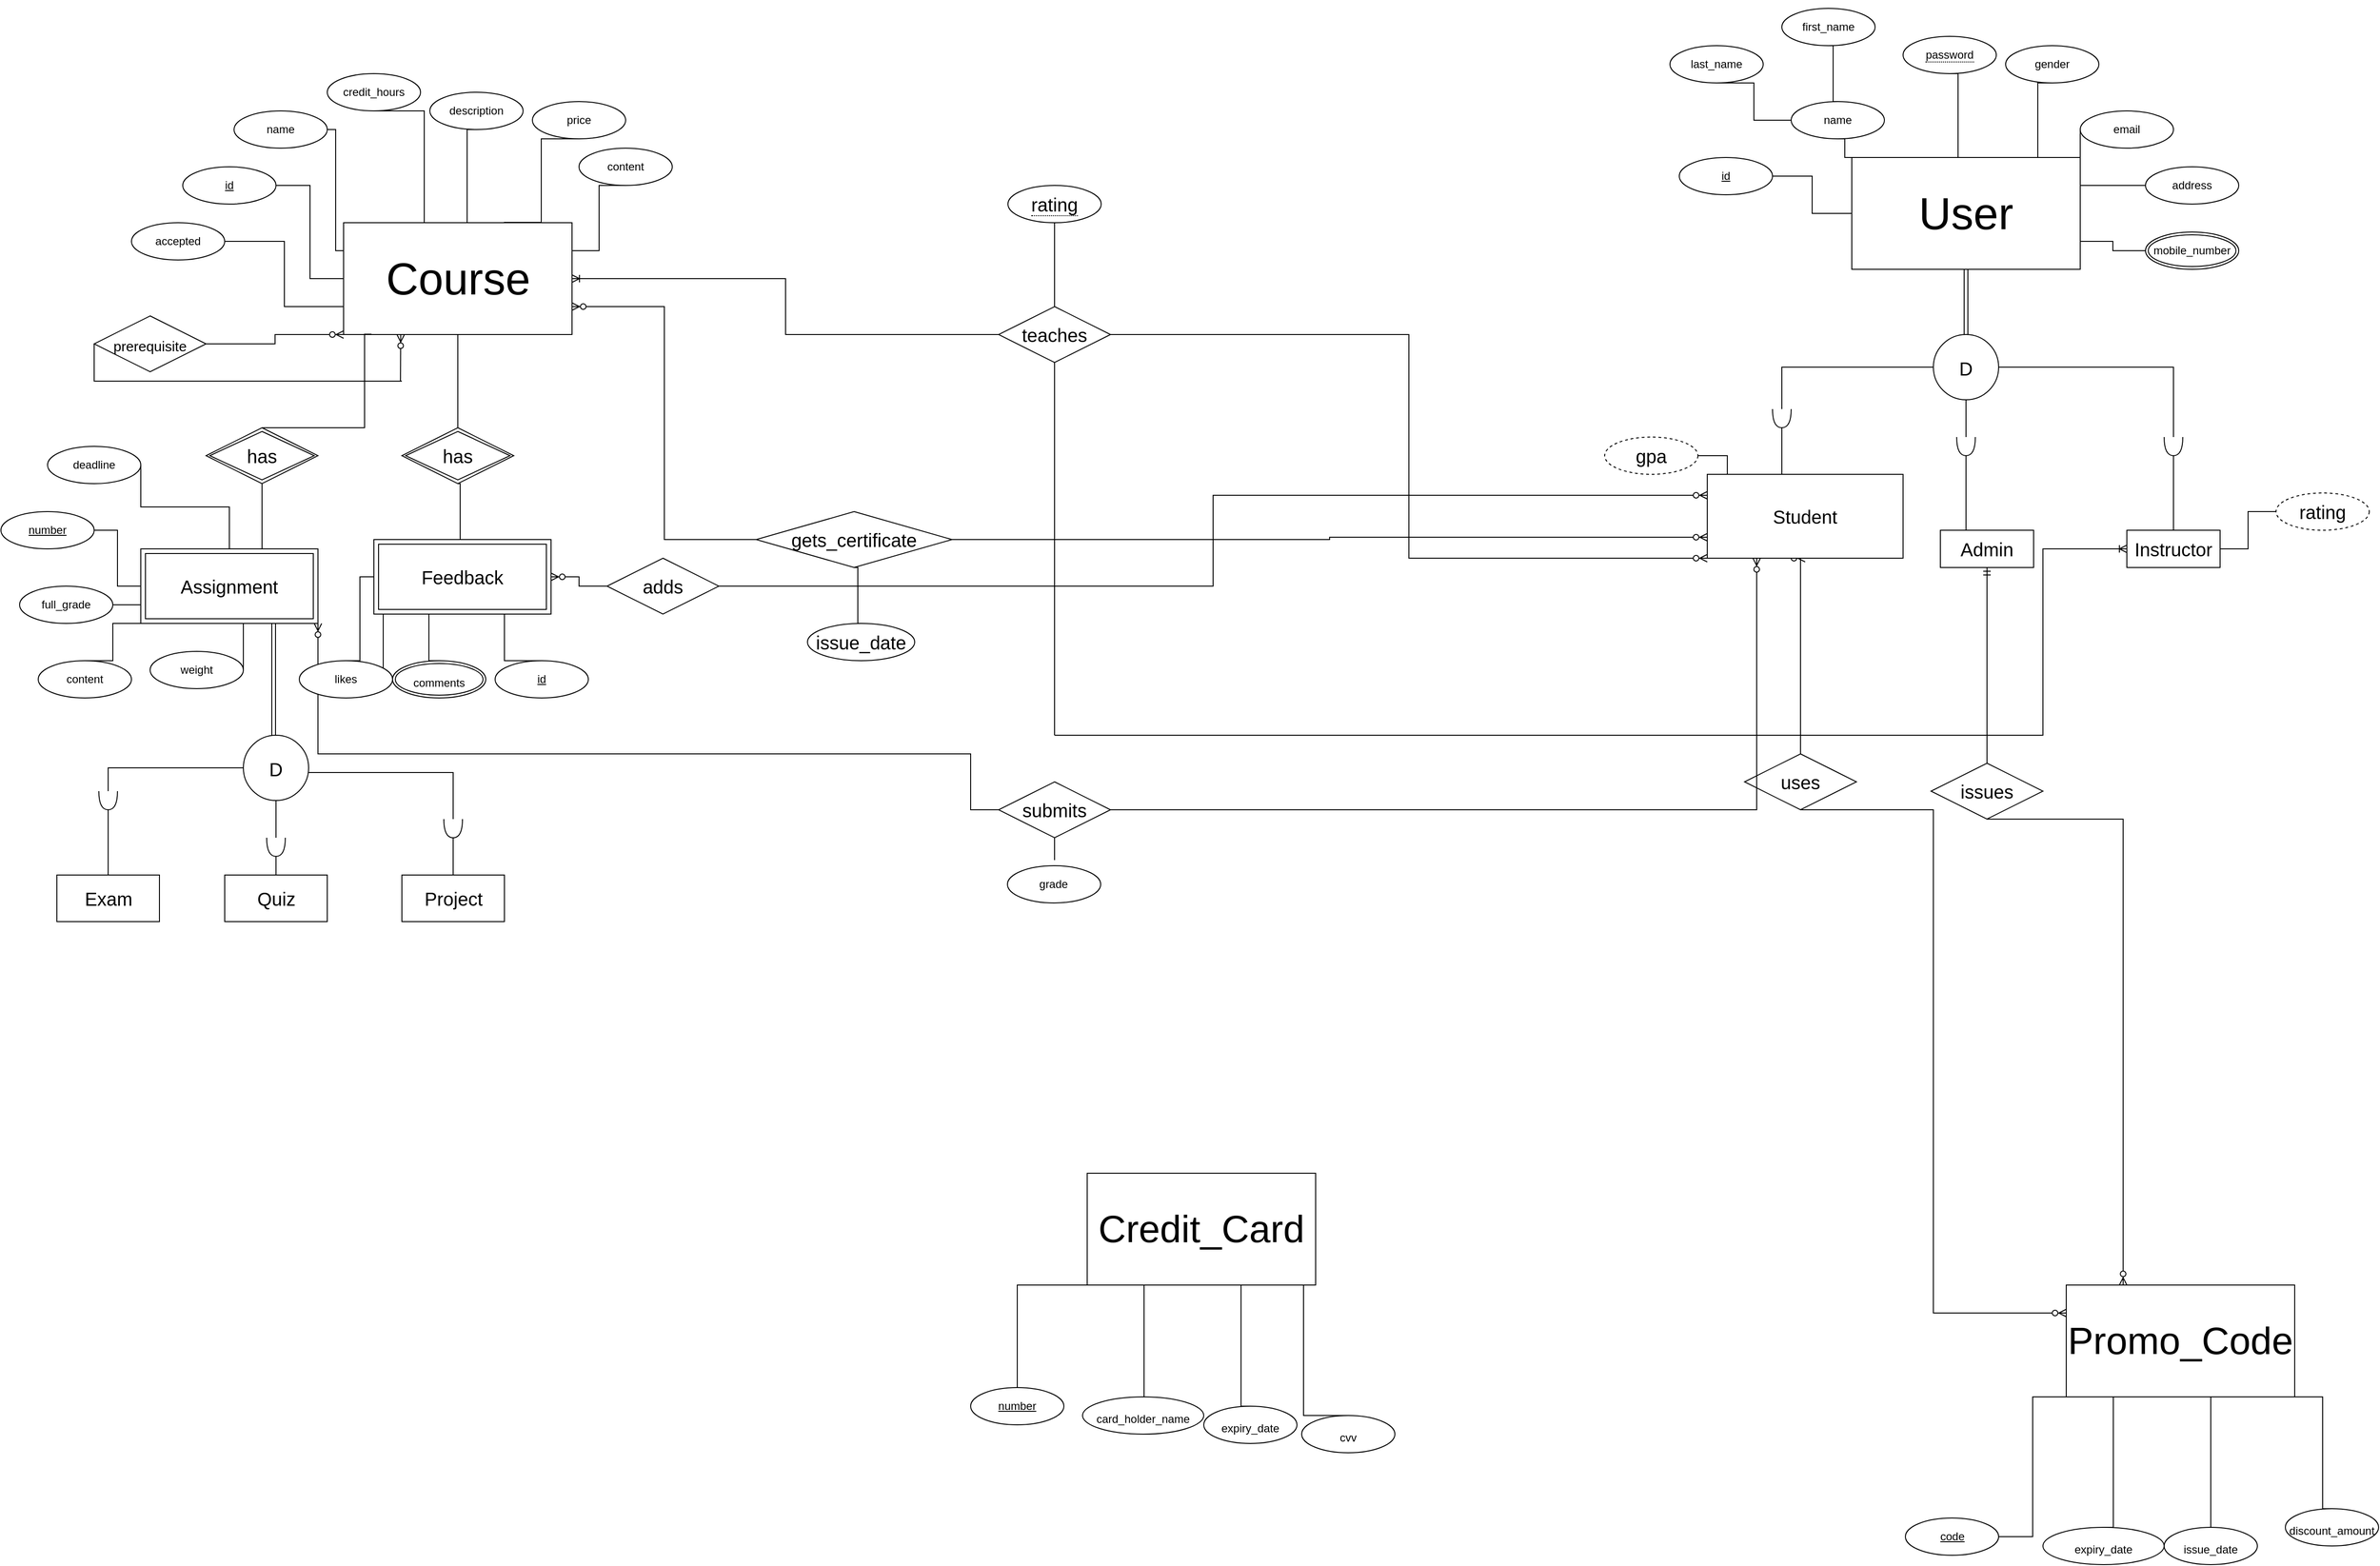 <mxfile version="13.10.0" type="github">
  <diagram id="R2lEEEUBdFMjLlhIrx00" name="Page-1">
    <mxGraphModel dx="4316" dy="2266" grid="1" gridSize="10" guides="1" tooltips="1" connect="1" arrows="1" fold="1" page="1" pageScale="1" pageWidth="850" pageHeight="1100" math="0" shadow="0" extFonts="Permanent Marker^https://fonts.googleapis.com/css?family=Permanent+Marker">
      <root>
        <mxCell id="0" />
        <mxCell id="1" parent="0" />
        <mxCell id="EKLjl7u4k93-TANrDsAA-10" style="edgeStyle=elbowEdgeStyle;rounded=0;orthogonalLoop=1;jettySize=auto;html=1;exitX=0;exitY=0;exitDx=0;exitDy=0;entryX=0.5;entryY=1;entryDx=0;entryDy=0;startArrow=none;startFill=0;endArrow=none;endFill=0;" edge="1" parent="1" source="EKLjl7u4k93-TANrDsAA-1" target="EKLjl7u4k93-TANrDsAA-3">
          <mxGeometry relative="1" as="geometry" />
        </mxCell>
        <mxCell id="EKLjl7u4k93-TANrDsAA-20" style="edgeStyle=elbowEdgeStyle;rounded=0;orthogonalLoop=1;jettySize=auto;html=1;exitX=1;exitY=0.25;exitDx=0;exitDy=0;entryX=0;entryY=0.5;entryDx=0;entryDy=0;startArrow=none;startFill=0;endArrow=none;endFill=0;" edge="1" parent="1" source="EKLjl7u4k93-TANrDsAA-1" target="EKLjl7u4k93-TANrDsAA-19">
          <mxGeometry relative="1" as="geometry" />
        </mxCell>
        <mxCell id="EKLjl7u4k93-TANrDsAA-22" style="edgeStyle=elbowEdgeStyle;rounded=0;orthogonalLoop=1;jettySize=auto;html=1;exitX=1;exitY=0.75;exitDx=0;exitDy=0;entryX=0;entryY=0.5;entryDx=0;entryDy=0;startArrow=none;startFill=0;endArrow=none;endFill=0;" edge="1" parent="1" source="EKLjl7u4k93-TANrDsAA-1" target="EKLjl7u4k93-TANrDsAA-21">
          <mxGeometry relative="1" as="geometry" />
        </mxCell>
        <mxCell id="EKLjl7u4k93-TANrDsAA-1" value="&lt;font style=&quot;font-size: 48px&quot;&gt;User&lt;/font&gt;" style="whiteSpace=wrap;html=1;align=center;" vertex="1" parent="1">
          <mxGeometry x="195" y="200" width="245" height="120" as="geometry" />
        </mxCell>
        <mxCell id="EKLjl7u4k93-TANrDsAA-8" style="edgeStyle=elbowEdgeStyle;rounded=0;orthogonalLoop=1;jettySize=auto;html=1;exitX=0.5;exitY=0;exitDx=0;exitDy=0;entryX=0.5;entryY=1;entryDx=0;entryDy=0;startArrow=none;startFill=0;endArrow=none;endFill=0;" edge="1" parent="1" source="EKLjl7u4k93-TANrDsAA-3" target="EKLjl7u4k93-TANrDsAA-5">
          <mxGeometry relative="1" as="geometry" />
        </mxCell>
        <mxCell id="EKLjl7u4k93-TANrDsAA-9" style="edgeStyle=elbowEdgeStyle;rounded=0;orthogonalLoop=1;jettySize=auto;html=1;exitX=0;exitY=0.5;exitDx=0;exitDy=0;entryX=0.5;entryY=1;entryDx=0;entryDy=0;startArrow=none;startFill=0;endArrow=none;endFill=0;" edge="1" parent="1" source="EKLjl7u4k93-TANrDsAA-3" target="EKLjl7u4k93-TANrDsAA-4">
          <mxGeometry relative="1" as="geometry" />
        </mxCell>
        <mxCell id="EKLjl7u4k93-TANrDsAA-3" value="name" style="ellipse;whiteSpace=wrap;html=1;align=center;" vertex="1" parent="1">
          <mxGeometry x="130" y="140" width="100" height="40" as="geometry" />
        </mxCell>
        <mxCell id="EKLjl7u4k93-TANrDsAA-4" value="last_name" style="ellipse;whiteSpace=wrap;html=1;align=center;" vertex="1" parent="1">
          <mxGeometry y="80" width="100" height="40" as="geometry" />
        </mxCell>
        <mxCell id="EKLjl7u4k93-TANrDsAA-5" value="first_name" style="ellipse;whiteSpace=wrap;html=1;align=center;" vertex="1" parent="1">
          <mxGeometry x="120" y="40" width="100" height="40" as="geometry" />
        </mxCell>
        <mxCell id="EKLjl7u4k93-TANrDsAA-6" style="edgeStyle=elbowEdgeStyle;rounded=0;orthogonalLoop=1;jettySize=auto;html=1;exitX=0.5;exitY=0;exitDx=0;exitDy=0;startArrow=ERoneToMany;startFill=0;" edge="1" parent="1" source="EKLjl7u4k93-TANrDsAA-5" target="EKLjl7u4k93-TANrDsAA-5">
          <mxGeometry relative="1" as="geometry" />
        </mxCell>
        <mxCell id="EKLjl7u4k93-TANrDsAA-7" style="edgeStyle=elbowEdgeStyle;rounded=0;orthogonalLoop=1;jettySize=auto;html=1;exitX=0.5;exitY=1;exitDx=0;exitDy=0;startArrow=ERoneToMany;startFill=0;" edge="1" parent="1" source="EKLjl7u4k93-TANrDsAA-4" target="EKLjl7u4k93-TANrDsAA-4">
          <mxGeometry relative="1" as="geometry" />
        </mxCell>
        <mxCell id="EKLjl7u4k93-TANrDsAA-12" style="edgeStyle=elbowEdgeStyle;rounded=0;orthogonalLoop=1;jettySize=auto;html=1;exitX=0.5;exitY=1;exitDx=0;exitDy=0;entryX=0.5;entryY=0;entryDx=0;entryDy=0;startArrow=none;startFill=0;endArrow=none;endFill=0;" edge="1" parent="1" source="EKLjl7u4k93-TANrDsAA-11" target="EKLjl7u4k93-TANrDsAA-1">
          <mxGeometry relative="1" as="geometry" />
        </mxCell>
        <mxCell id="EKLjl7u4k93-TANrDsAA-11" value="&lt;span style=&quot;border-bottom: 1px dotted&quot;&gt;password&lt;/span&gt;" style="ellipse;whiteSpace=wrap;html=1;align=center;" vertex="1" parent="1">
          <mxGeometry x="250" y="70" width="100" height="40" as="geometry" />
        </mxCell>
        <mxCell id="EKLjl7u4k93-TANrDsAA-17" style="edgeStyle=elbowEdgeStyle;rounded=0;orthogonalLoop=1;jettySize=auto;html=1;exitX=0;exitY=0.5;exitDx=0;exitDy=0;entryX=1;entryY=0;entryDx=0;entryDy=0;startArrow=none;startFill=0;endArrow=none;endFill=0;" edge="1" parent="1" source="EKLjl7u4k93-TANrDsAA-14" target="EKLjl7u4k93-TANrDsAA-1">
          <mxGeometry relative="1" as="geometry" />
        </mxCell>
        <mxCell id="EKLjl7u4k93-TANrDsAA-14" value="email" style="ellipse;whiteSpace=wrap;html=1;align=center;" vertex="1" parent="1">
          <mxGeometry x="440" y="150" width="100" height="40" as="geometry" />
        </mxCell>
        <mxCell id="EKLjl7u4k93-TANrDsAA-18" style="edgeStyle=elbowEdgeStyle;rounded=0;orthogonalLoop=1;jettySize=auto;html=1;exitX=0.5;exitY=1;exitDx=0;exitDy=0;entryX=0.75;entryY=0;entryDx=0;entryDy=0;startArrow=none;startFill=0;endArrow=none;endFill=0;" edge="1" parent="1" source="EKLjl7u4k93-TANrDsAA-15" target="EKLjl7u4k93-TANrDsAA-1">
          <mxGeometry relative="1" as="geometry" />
        </mxCell>
        <mxCell id="EKLjl7u4k93-TANrDsAA-15" value="gender" style="ellipse;whiteSpace=wrap;html=1;align=center;" vertex="1" parent="1">
          <mxGeometry x="360" y="80" width="100" height="40" as="geometry" />
        </mxCell>
        <mxCell id="EKLjl7u4k93-TANrDsAA-19" value="address" style="ellipse;whiteSpace=wrap;html=1;align=center;" vertex="1" parent="1">
          <mxGeometry x="510" y="210" width="100" height="40" as="geometry" />
        </mxCell>
        <mxCell id="EKLjl7u4k93-TANrDsAA-21" value="mobile_number" style="ellipse;shape=doubleEllipse;margin=3;whiteSpace=wrap;html=1;align=center;" vertex="1" parent="1">
          <mxGeometry x="510" y="280" width="100" height="40" as="geometry" />
        </mxCell>
        <mxCell id="EKLjl7u4k93-TANrDsAA-24" style="edgeStyle=elbowEdgeStyle;rounded=0;orthogonalLoop=1;jettySize=auto;html=1;exitX=1;exitY=0.5;exitDx=0;exitDy=0;entryX=0;entryY=0.5;entryDx=0;entryDy=0;startArrow=none;startFill=0;endArrow=none;endFill=0;" edge="1" parent="1" source="EKLjl7u4k93-TANrDsAA-23" target="EKLjl7u4k93-TANrDsAA-1">
          <mxGeometry relative="1" as="geometry" />
        </mxCell>
        <mxCell id="EKLjl7u4k93-TANrDsAA-23" value="id" style="ellipse;whiteSpace=wrap;html=1;align=center;fontStyle=4;" vertex="1" parent="1">
          <mxGeometry x="10" y="200" width="100" height="40" as="geometry" />
        </mxCell>
        <mxCell id="EKLjl7u4k93-TANrDsAA-26" style="edgeStyle=elbowEdgeStyle;rounded=0;orthogonalLoop=1;jettySize=auto;html=1;exitX=0.5;exitY=0;exitDx=0;exitDy=0;entryX=0.5;entryY=1;entryDx=0;entryDy=0;startArrow=none;startFill=0;endArrow=none;endFill=0;fontSize=20;shape=link;" edge="1" parent="1" source="EKLjl7u4k93-TANrDsAA-25" target="EKLjl7u4k93-TANrDsAA-1">
          <mxGeometry relative="1" as="geometry" />
        </mxCell>
        <mxCell id="EKLjl7u4k93-TANrDsAA-25" value="D" style="ellipse;fillColor=#ffffff;strokeColor=#000000;fontSize=20;" vertex="1" parent="1">
          <mxGeometry x="282.5" y="390" width="70" height="70" as="geometry" />
        </mxCell>
        <mxCell id="EKLjl7u4k93-TANrDsAA-55" style="edgeStyle=elbowEdgeStyle;rounded=0;orthogonalLoop=1;jettySize=auto;html=1;exitX=1;exitY=0.5;exitDx=0;exitDy=0;entryX=0;entryY=0.5;entryDx=0;entryDy=0;startArrow=none;startFill=0;endArrow=none;endFill=0;fontSize=20;" edge="1" parent="1" source="EKLjl7u4k93-TANrDsAA-27" target="EKLjl7u4k93-TANrDsAA-54">
          <mxGeometry relative="1" as="geometry" />
        </mxCell>
        <mxCell id="EKLjl7u4k93-TANrDsAA-199" style="edgeStyle=elbowEdgeStyle;rounded=0;orthogonalLoop=1;jettySize=auto;html=1;exitX=0;exitY=0.5;exitDx=0;exitDy=0;startArrow=ERoneToMany;startFill=0;sourcePerimeterSpacing=6;endArrow=none;endFill=0;targetPerimeterSpacing=6;strokeWidth=1;fontSize=20;" edge="1" parent="1" source="EKLjl7u4k93-TANrDsAA-27">
          <mxGeometry relative="1" as="geometry">
            <mxPoint x="-660" y="820" as="targetPoint" />
            <Array as="points">
              <mxPoint x="400" y="820" />
              <mxPoint x="-660" y="820" />
              <mxPoint x="-660" y="820" />
            </Array>
          </mxGeometry>
        </mxCell>
        <mxCell id="EKLjl7u4k93-TANrDsAA-27" value="Instructor" style="whiteSpace=wrap;html=1;align=center;fontSize=20;" vertex="1" parent="1">
          <mxGeometry x="490" y="600" width="100" height="40" as="geometry" />
        </mxCell>
        <mxCell id="EKLjl7u4k93-TANrDsAA-183" style="edgeStyle=elbowEdgeStyle;rounded=0;orthogonalLoop=1;jettySize=auto;html=1;exitX=0.5;exitY=1;exitDx=0;exitDy=0;entryX=0.5;entryY=0;entryDx=0;entryDy=0;startArrow=ERmandOne;startFill=0;endArrow=none;endFill=0;fontSize=20;targetPerimeterSpacing=6;sourcePerimeterSpacing=6;strokeWidth=1;" edge="1" parent="1" source="EKLjl7u4k93-TANrDsAA-28" target="EKLjl7u4k93-TANrDsAA-179">
          <mxGeometry relative="1" as="geometry">
            <Array as="points">
              <mxPoint x="340" y="750" />
            </Array>
          </mxGeometry>
        </mxCell>
        <mxCell id="EKLjl7u4k93-TANrDsAA-28" value="Admin" style="whiteSpace=wrap;html=1;align=center;fontSize=20;" vertex="1" parent="1">
          <mxGeometry x="290" y="600" width="100" height="40" as="geometry" />
        </mxCell>
        <mxCell id="EKLjl7u4k93-TANrDsAA-39" style="edgeStyle=elbowEdgeStyle;rounded=0;orthogonalLoop=1;jettySize=auto;html=1;exitX=0.5;exitY=0;exitDx=0;exitDy=0;entryX=1;entryY=0.5;entryDx=0;entryDy=0;entryPerimeter=0;startArrow=none;startFill=0;endArrow=none;endFill=0;fontSize=20;" edge="1" parent="1" source="EKLjl7u4k93-TANrDsAA-29" target="EKLjl7u4k93-TANrDsAA-38">
          <mxGeometry relative="1" as="geometry">
            <Array as="points">
              <mxPoint x="120" y="530" />
            </Array>
          </mxGeometry>
        </mxCell>
        <mxCell id="EKLjl7u4k93-TANrDsAA-191" style="edgeStyle=elbowEdgeStyle;rounded=0;orthogonalLoop=1;jettySize=auto;html=1;exitX=0.5;exitY=1;exitDx=0;exitDy=0;entryX=0.5;entryY=0;entryDx=0;entryDy=0;startArrow=ERzeroToMany;startFill=1;sourcePerimeterSpacing=6;endArrow=none;endFill=0;targetPerimeterSpacing=6;strokeWidth=1;fontSize=20;" edge="1" parent="1" source="EKLjl7u4k93-TANrDsAA-29" target="EKLjl7u4k93-TANrDsAA-186">
          <mxGeometry relative="1" as="geometry">
            <Array as="points">
              <mxPoint x="140" y="650" />
            </Array>
          </mxGeometry>
        </mxCell>
        <mxCell id="EKLjl7u4k93-TANrDsAA-194" style="edgeStyle=elbowEdgeStyle;rounded=0;orthogonalLoop=1;jettySize=auto;html=1;exitX=0;exitY=1;exitDx=0;exitDy=0;startArrow=ERzeroToMany;startFill=1;sourcePerimeterSpacing=6;endArrow=none;endFill=0;targetPerimeterSpacing=6;strokeWidth=1;fontSize=20;entryX=1;entryY=0.5;entryDx=0;entryDy=0;" edge="1" parent="1" source="EKLjl7u4k93-TANrDsAA-29" target="EKLjl7u4k93-TANrDsAA-195">
          <mxGeometry relative="1" as="geometry">
            <mxPoint x="-520" y="390" as="targetPoint" />
          </mxGeometry>
        </mxCell>
        <mxCell id="EKLjl7u4k93-TANrDsAA-29" value="Student" style="whiteSpace=wrap;html=1;align=center;fontSize=20;" vertex="1" parent="1">
          <mxGeometry x="40" y="540" width="210" height="90" as="geometry" />
        </mxCell>
        <mxCell id="EKLjl7u4k93-TANrDsAA-40" style="edgeStyle=elbowEdgeStyle;rounded=0;orthogonalLoop=1;jettySize=auto;html=1;exitX=0;exitY=0.5;exitDx=0;exitDy=0;exitPerimeter=0;entryX=0;entryY=0.5;entryDx=0;entryDy=0;startArrow=none;startFill=0;endArrow=none;endFill=0;fontSize=20;" edge="1" parent="1" source="EKLjl7u4k93-TANrDsAA-38" target="EKLjl7u4k93-TANrDsAA-25">
          <mxGeometry relative="1" as="geometry">
            <Array as="points">
              <mxPoint x="120" y="410" />
            </Array>
          </mxGeometry>
        </mxCell>
        <mxCell id="EKLjl7u4k93-TANrDsAA-38" value="" style="shape=requiredInterface;html=1;verticalLabelPosition=bottom;fontSize=20;direction=south;" vertex="1" parent="1">
          <mxGeometry x="110" y="470" width="20" height="20" as="geometry" />
        </mxCell>
        <mxCell id="EKLjl7u4k93-TANrDsAA-44" value="" style="edgeStyle=elbowEdgeStyle;rounded=0;orthogonalLoop=1;jettySize=auto;html=1;startArrow=none;startFill=0;endArrow=none;endFill=0;fontSize=20;" edge="1" parent="1" source="EKLjl7u4k93-TANrDsAA-42" target="EKLjl7u4k93-TANrDsAA-28">
          <mxGeometry relative="1" as="geometry" />
        </mxCell>
        <mxCell id="EKLjl7u4k93-TANrDsAA-45" style="edgeStyle=elbowEdgeStyle;rounded=0;orthogonalLoop=1;jettySize=auto;html=1;exitX=0;exitY=0.5;exitDx=0;exitDy=0;exitPerimeter=0;entryX=0.5;entryY=1;entryDx=0;entryDy=0;startArrow=none;startFill=0;endArrow=none;endFill=0;fontSize=20;" edge="1" parent="1" source="EKLjl7u4k93-TANrDsAA-42" target="EKLjl7u4k93-TANrDsAA-25">
          <mxGeometry relative="1" as="geometry" />
        </mxCell>
        <mxCell id="EKLjl7u4k93-TANrDsAA-42" value="" style="shape=requiredInterface;html=1;verticalLabelPosition=bottom;fontSize=20;direction=south;" vertex="1" parent="1">
          <mxGeometry x="307.5" y="500" width="20" height="20" as="geometry" />
        </mxCell>
        <mxCell id="EKLjl7u4k93-TANrDsAA-48" style="edgeStyle=elbowEdgeStyle;rounded=0;orthogonalLoop=1;jettySize=auto;html=1;exitX=1;exitY=0.5;exitDx=0;exitDy=0;exitPerimeter=0;startArrow=none;startFill=0;endArrow=none;endFill=0;fontSize=20;" edge="1" parent="1" source="EKLjl7u4k93-TANrDsAA-46" target="EKLjl7u4k93-TANrDsAA-27">
          <mxGeometry relative="1" as="geometry" />
        </mxCell>
        <mxCell id="EKLjl7u4k93-TANrDsAA-49" style="edgeStyle=elbowEdgeStyle;rounded=0;orthogonalLoop=1;jettySize=auto;html=1;exitX=0;exitY=0.5;exitDx=0;exitDy=0;exitPerimeter=0;entryX=1;entryY=0.5;entryDx=0;entryDy=0;startArrow=none;startFill=0;endArrow=none;endFill=0;fontSize=20;" edge="1" parent="1" source="EKLjl7u4k93-TANrDsAA-46" target="EKLjl7u4k93-TANrDsAA-25">
          <mxGeometry relative="1" as="geometry">
            <Array as="points">
              <mxPoint x="540" y="450" />
            </Array>
          </mxGeometry>
        </mxCell>
        <mxCell id="EKLjl7u4k93-TANrDsAA-46" value="" style="shape=requiredInterface;html=1;verticalLabelPosition=bottom;fontSize=20;direction=south;" vertex="1" parent="1">
          <mxGeometry x="530" y="500" width="20" height="20" as="geometry" />
        </mxCell>
        <mxCell id="EKLjl7u4k93-TANrDsAA-193" style="edgeStyle=elbowEdgeStyle;rounded=0;orthogonalLoop=1;jettySize=auto;html=1;exitX=1;exitY=0.5;exitDx=0;exitDy=0;entryX=0.25;entryY=0;entryDx=0;entryDy=0;startArrow=none;startFill=0;sourcePerimeterSpacing=6;endArrow=none;endFill=0;targetPerimeterSpacing=6;strokeWidth=1;fontSize=20;" edge="1" parent="1" source="EKLjl7u4k93-TANrDsAA-53" target="EKLjl7u4k93-TANrDsAA-29">
          <mxGeometry relative="1" as="geometry" />
        </mxCell>
        <mxCell id="EKLjl7u4k93-TANrDsAA-53" value="gpa" style="ellipse;whiteSpace=wrap;html=1;align=center;dashed=1;fontSize=20;" vertex="1" parent="1">
          <mxGeometry x="-70" y="500" width="100" height="40" as="geometry" />
        </mxCell>
        <mxCell id="EKLjl7u4k93-TANrDsAA-54" value="rating" style="ellipse;whiteSpace=wrap;html=1;align=center;dashed=1;fontSize=20;" vertex="1" parent="1">
          <mxGeometry x="650" y="560" width="100" height="40" as="geometry" />
        </mxCell>
        <mxCell id="EKLjl7u4k93-TANrDsAA-196" style="edgeStyle=elbowEdgeStyle;rounded=0;orthogonalLoop=1;jettySize=auto;html=1;exitX=1;exitY=0.5;exitDx=0;exitDy=0;entryX=0;entryY=0.5;entryDx=0;entryDy=0;startArrow=ERoneToMany;startFill=0;sourcePerimeterSpacing=6;endArrow=none;endFill=0;targetPerimeterSpacing=6;strokeWidth=1;fontSize=20;" edge="1" parent="1" source="EKLjl7u4k93-TANrDsAA-57" target="EKLjl7u4k93-TANrDsAA-195">
          <mxGeometry relative="1" as="geometry" />
        </mxCell>
        <mxCell id="EKLjl7u4k93-TANrDsAA-231" style="edgeStyle=elbowEdgeStyle;rounded=0;orthogonalLoop=1;jettySize=auto;html=1;exitX=0.25;exitY=1;exitDx=0;exitDy=0;startArrow=ERzeroToMany;startFill=1;sourcePerimeterSpacing=6;endArrow=none;endFill=0;targetPerimeterSpacing=6;strokeWidth=1;fontSize=20;" edge="1" parent="1" source="EKLjl7u4k93-TANrDsAA-57">
          <mxGeometry relative="1" as="geometry">
            <mxPoint x="-1361.517" y="440.0" as="targetPoint" />
          </mxGeometry>
        </mxCell>
        <mxCell id="EKLjl7u4k93-TANrDsAA-234" style="edgeStyle=elbowEdgeStyle;rounded=0;orthogonalLoop=1;jettySize=auto;html=1;exitX=1;exitY=0.75;exitDx=0;exitDy=0;entryX=0;entryY=0.5;entryDx=0;entryDy=0;startArrow=ERzeroToMany;startFill=1;sourcePerimeterSpacing=6;endArrow=none;endFill=0;targetPerimeterSpacing=6;strokeWidth=1;fontSize=20;" edge="1" parent="1" source="EKLjl7u4k93-TANrDsAA-57" target="EKLjl7u4k93-TANrDsAA-232">
          <mxGeometry relative="1" as="geometry" />
        </mxCell>
        <mxCell id="EKLjl7u4k93-TANrDsAA-57" value="&lt;font style=&quot;font-size: 48px&quot;&gt;Course&lt;/font&gt;" style="whiteSpace=wrap;html=1;align=center;" vertex="1" parent="1">
          <mxGeometry x="-1422.5" y="270" width="245" height="120" as="geometry" />
        </mxCell>
        <mxCell id="EKLjl7u4k93-TANrDsAA-59" style="edgeStyle=elbowEdgeStyle;rounded=0;orthogonalLoop=1;jettySize=auto;html=1;exitX=1;exitY=0.5;exitDx=0;exitDy=0;entryX=0;entryY=0.5;entryDx=0;entryDy=0;startArrow=none;startFill=0;endArrow=none;endFill=0;fontSize=20;" edge="1" parent="1" source="EKLjl7u4k93-TANrDsAA-58" target="EKLjl7u4k93-TANrDsAA-57">
          <mxGeometry relative="1" as="geometry" />
        </mxCell>
        <mxCell id="EKLjl7u4k93-TANrDsAA-58" value="id" style="ellipse;whiteSpace=wrap;html=1;align=center;fontStyle=4;" vertex="1" parent="1">
          <mxGeometry x="-1595" y="210" width="100" height="40" as="geometry" />
        </mxCell>
        <mxCell id="EKLjl7u4k93-TANrDsAA-61" style="edgeStyle=elbowEdgeStyle;rounded=0;orthogonalLoop=1;jettySize=auto;html=1;exitX=1;exitY=0.5;exitDx=0;exitDy=0;entryX=0;entryY=0.25;entryDx=0;entryDy=0;startArrow=none;startFill=0;endArrow=none;endFill=0;fontSize=20;" edge="1" parent="1" source="EKLjl7u4k93-TANrDsAA-60" target="EKLjl7u4k93-TANrDsAA-57">
          <mxGeometry relative="1" as="geometry" />
        </mxCell>
        <mxCell id="EKLjl7u4k93-TANrDsAA-60" value="name" style="ellipse;whiteSpace=wrap;html=1;align=center;" vertex="1" parent="1">
          <mxGeometry x="-1540" y="150" width="100" height="40" as="geometry" />
        </mxCell>
        <mxCell id="EKLjl7u4k93-TANrDsAA-63" style="edgeStyle=elbowEdgeStyle;rounded=0;orthogonalLoop=1;jettySize=auto;html=1;exitX=0.5;exitY=1;exitDx=0;exitDy=0;entryX=0.25;entryY=0;entryDx=0;entryDy=0;startArrow=none;startFill=0;endArrow=none;endFill=0;fontSize=20;" edge="1" parent="1" source="EKLjl7u4k93-TANrDsAA-62" target="EKLjl7u4k93-TANrDsAA-57">
          <mxGeometry relative="1" as="geometry">
            <Array as="points">
              <mxPoint x="-1336" y="220" />
            </Array>
          </mxGeometry>
        </mxCell>
        <mxCell id="EKLjl7u4k93-TANrDsAA-62" value="credit_hours" style="ellipse;whiteSpace=wrap;html=1;align=center;" vertex="1" parent="1">
          <mxGeometry x="-1440" y="110" width="100" height="40" as="geometry" />
        </mxCell>
        <mxCell id="EKLjl7u4k93-TANrDsAA-65" style="edgeStyle=elbowEdgeStyle;rounded=0;orthogonalLoop=1;jettySize=auto;html=1;exitX=0.5;exitY=1;exitDx=0;exitDy=0;entryX=0.5;entryY=0;entryDx=0;entryDy=0;startArrow=none;startFill=0;endArrow=none;endFill=0;fontSize=20;" edge="1" parent="1" source="EKLjl7u4k93-TANrDsAA-64" target="EKLjl7u4k93-TANrDsAA-57">
          <mxGeometry relative="1" as="geometry" />
        </mxCell>
        <mxCell id="EKLjl7u4k93-TANrDsAA-64" value="description" style="ellipse;whiteSpace=wrap;html=1;align=center;" vertex="1" parent="1">
          <mxGeometry x="-1330" y="130" width="100" height="40" as="geometry" />
        </mxCell>
        <mxCell id="EKLjl7u4k93-TANrDsAA-67" style="edgeStyle=elbowEdgeStyle;rounded=0;orthogonalLoop=1;jettySize=auto;html=1;exitX=0.5;exitY=1;exitDx=0;exitDy=0;entryX=0.702;entryY=-0.003;entryDx=0;entryDy=0;entryPerimeter=0;startArrow=none;startFill=0;endArrow=none;endFill=0;fontSize=20;" edge="1" parent="1" source="EKLjl7u4k93-TANrDsAA-66" target="EKLjl7u4k93-TANrDsAA-57">
          <mxGeometry relative="1" as="geometry" />
        </mxCell>
        <mxCell id="EKLjl7u4k93-TANrDsAA-66" value="price" style="ellipse;whiteSpace=wrap;html=1;align=center;" vertex="1" parent="1">
          <mxGeometry x="-1220" y="140" width="100" height="40" as="geometry" />
        </mxCell>
        <mxCell id="EKLjl7u4k93-TANrDsAA-69" style="edgeStyle=elbowEdgeStyle;rounded=0;orthogonalLoop=1;jettySize=auto;html=1;exitX=0.5;exitY=1;exitDx=0;exitDy=0;entryX=1;entryY=0.25;entryDx=0;entryDy=0;startArrow=none;startFill=0;endArrow=none;endFill=0;fontSize=20;" edge="1" parent="1" source="EKLjl7u4k93-TANrDsAA-68" target="EKLjl7u4k93-TANrDsAA-57">
          <mxGeometry relative="1" as="geometry" />
        </mxCell>
        <mxCell id="EKLjl7u4k93-TANrDsAA-68" value="content" style="ellipse;whiteSpace=wrap;html=1;align=center;" vertex="1" parent="1">
          <mxGeometry x="-1170" y="190" width="100" height="40" as="geometry" />
        </mxCell>
        <mxCell id="EKLjl7u4k93-TANrDsAA-72" style="edgeStyle=elbowEdgeStyle;rounded=0;orthogonalLoop=1;jettySize=auto;html=1;exitX=1;exitY=0.5;exitDx=0;exitDy=0;entryX=0;entryY=0.5;entryDx=0;entryDy=0;startArrow=none;startFill=0;endArrow=none;endFill=0;fontSize=20;" edge="1" parent="1" source="EKLjl7u4k93-TANrDsAA-71" target="EKLjl7u4k93-TANrDsAA-75">
          <mxGeometry relative="1" as="geometry">
            <mxPoint x="-1484.5" y="520.0" as="targetPoint" />
            <Array as="points" />
          </mxGeometry>
        </mxCell>
        <mxCell id="EKLjl7u4k93-TANrDsAA-71" value="number" style="ellipse;whiteSpace=wrap;html=1;align=center;fontStyle=4;" vertex="1" parent="1">
          <mxGeometry x="-1790" y="580" width="100" height="40" as="geometry" />
        </mxCell>
        <mxCell id="EKLjl7u4k93-TANrDsAA-74" style="edgeStyle=elbowEdgeStyle;rounded=0;orthogonalLoop=1;jettySize=auto;html=1;exitX=1;exitY=0.5;exitDx=0;exitDy=0;startArrow=none;startFill=0;endArrow=none;endFill=0;fontSize=20;entryX=0;entryY=0.75;entryDx=0;entryDy=0;" edge="1" parent="1" source="EKLjl7u4k93-TANrDsAA-73" target="EKLjl7u4k93-TANrDsAA-75">
          <mxGeometry relative="1" as="geometry">
            <mxPoint x="-1480" y="580" as="targetPoint" />
          </mxGeometry>
        </mxCell>
        <mxCell id="EKLjl7u4k93-TANrDsAA-73" value="full_grade" style="ellipse;whiteSpace=wrap;html=1;align=center;" vertex="1" parent="1">
          <mxGeometry x="-1770" y="660" width="100" height="40" as="geometry" />
        </mxCell>
        <mxCell id="EKLjl7u4k93-TANrDsAA-81" style="edgeStyle=elbowEdgeStyle;rounded=0;orthogonalLoop=1;jettySize=auto;html=1;exitX=0.5;exitY=0;exitDx=0;exitDy=0;entryX=1;entryY=0.5;entryDx=0;entryDy=0;startArrow=none;startFill=0;endArrow=none;endFill=0;fontSize=20;" edge="1" parent="1" source="EKLjl7u4k93-TANrDsAA-75" target="EKLjl7u4k93-TANrDsAA-80">
          <mxGeometry relative="1" as="geometry">
            <mxPoint x="-1780" y="490.0" as="targetPoint" />
          </mxGeometry>
        </mxCell>
        <mxCell id="EKLjl7u4k93-TANrDsAA-83" style="edgeStyle=elbowEdgeStyle;rounded=0;orthogonalLoop=1;jettySize=auto;html=1;exitX=0;exitY=1;exitDx=0;exitDy=0;entryX=0.5;entryY=0;entryDx=0;entryDy=0;startArrow=none;startFill=0;endArrow=none;endFill=0;fontSize=20;" edge="1" parent="1" source="EKLjl7u4k93-TANrDsAA-75" target="EKLjl7u4k93-TANrDsAA-82">
          <mxGeometry relative="1" as="geometry" />
        </mxCell>
        <mxCell id="EKLjl7u4k93-TANrDsAA-152" style="edgeStyle=elbowEdgeStyle;rounded=0;orthogonalLoop=1;jettySize=auto;html=1;exitX=0.75;exitY=1;exitDx=0;exitDy=0;startArrow=none;startFill=0;endArrow=none;endFill=0;fontSize=20;shape=link;" edge="1" parent="1" source="EKLjl7u4k93-TANrDsAA-75" target="EKLjl7u4k93-TANrDsAA-150">
          <mxGeometry relative="1" as="geometry" />
        </mxCell>
        <mxCell id="EKLjl7u4k93-TANrDsAA-212" style="edgeStyle=elbowEdgeStyle;rounded=0;orthogonalLoop=1;jettySize=auto;html=1;exitX=1;exitY=1;exitDx=0;exitDy=0;startArrow=ERzeroToMany;startFill=1;sourcePerimeterSpacing=6;endArrow=none;endFill=0;targetPerimeterSpacing=6;strokeWidth=1;fontSize=20;" edge="1" parent="1" source="EKLjl7u4k93-TANrDsAA-75">
          <mxGeometry relative="1" as="geometry">
            <mxPoint x="-770" y="840" as="targetPoint" />
            <Array as="points">
              <mxPoint x="-1450" y="840" />
            </Array>
          </mxGeometry>
        </mxCell>
        <mxCell id="EKLjl7u4k93-TANrDsAA-75" value="Assignment" style="shape=ext;margin=3;double=1;whiteSpace=wrap;html=1;align=center;fontSize=20;" vertex="1" parent="1">
          <mxGeometry x="-1640" y="620" width="190" height="80" as="geometry" />
        </mxCell>
        <mxCell id="EKLjl7u4k93-TANrDsAA-79" style="edgeStyle=elbowEdgeStyle;rounded=0;orthogonalLoop=1;jettySize=auto;html=1;exitX=1;exitY=0.5;exitDx=0;exitDy=0;startArrow=none;startFill=0;endArrow=none;endFill=0;fontSize=20;" edge="1" parent="1" source="EKLjl7u4k93-TANrDsAA-78">
          <mxGeometry relative="1" as="geometry">
            <mxPoint x="-1620" y="700" as="targetPoint" />
            <Array as="points">
              <mxPoint x="-1530" y="581" />
            </Array>
          </mxGeometry>
        </mxCell>
        <mxCell id="EKLjl7u4k93-TANrDsAA-78" value="weight" style="ellipse;whiteSpace=wrap;html=1;align=center;" vertex="1" parent="1">
          <mxGeometry x="-1630" y="730" width="100" height="40" as="geometry" />
        </mxCell>
        <mxCell id="EKLjl7u4k93-TANrDsAA-80" value="deadline" style="ellipse;whiteSpace=wrap;html=1;align=center;" vertex="1" parent="1">
          <mxGeometry x="-1740" y="510" width="100" height="40" as="geometry" />
        </mxCell>
        <mxCell id="EKLjl7u4k93-TANrDsAA-82" value="content" style="ellipse;whiteSpace=wrap;html=1;align=center;" vertex="1" parent="1">
          <mxGeometry x="-1750" y="740" width="100" height="40" as="geometry" />
        </mxCell>
        <mxCell id="EKLjl7u4k93-TANrDsAA-84" style="edgeStyle=elbowEdgeStyle;rounded=0;orthogonalLoop=1;jettySize=auto;html=1;exitX=0.5;exitY=0;exitDx=0;exitDy=0;startArrow=none;startFill=0;endArrow=none;endFill=0;fontSize=20;" edge="1" parent="1">
          <mxGeometry relative="1" as="geometry">
            <mxPoint x="-1780" y="450" as="sourcePoint" />
            <mxPoint x="-1780" y="450" as="targetPoint" />
          </mxGeometry>
        </mxCell>
        <mxCell id="EKLjl7u4k93-TANrDsAA-93" style="edgeStyle=elbowEdgeStyle;rounded=0;orthogonalLoop=1;jettySize=auto;html=1;exitX=0.5;exitY=0;exitDx=0;exitDy=0;entryX=0.122;entryY=0.997;entryDx=0;entryDy=0;entryPerimeter=0;startArrow=none;startFill=0;endArrow=none;endFill=0;fontSize=20;" edge="1" parent="1" source="EKLjl7u4k93-TANrDsAA-92" target="EKLjl7u4k93-TANrDsAA-57">
          <mxGeometry relative="1" as="geometry">
            <Array as="points">
              <mxPoint x="-1400" y="440" />
            </Array>
          </mxGeometry>
        </mxCell>
        <mxCell id="EKLjl7u4k93-TANrDsAA-94" style="edgeStyle=elbowEdgeStyle;rounded=0;orthogonalLoop=1;jettySize=auto;html=1;exitX=0.5;exitY=1;exitDx=0;exitDy=0;startArrow=none;startFill=0;endArrow=none;endFill=0;fontSize=20;" edge="1" parent="1" source="EKLjl7u4k93-TANrDsAA-92" target="EKLjl7u4k93-TANrDsAA-75">
          <mxGeometry relative="1" as="geometry" />
        </mxCell>
        <mxCell id="EKLjl7u4k93-TANrDsAA-92" value="has" style="shape=rhombus;double=1;perimeter=rhombusPerimeter;whiteSpace=wrap;html=1;align=center;fontSize=20;" vertex="1" parent="1">
          <mxGeometry x="-1570" y="490" width="120" height="60" as="geometry" />
        </mxCell>
        <mxCell id="EKLjl7u4k93-TANrDsAA-242" style="edgeStyle=elbowEdgeStyle;rounded=0;orthogonalLoop=1;jettySize=auto;html=1;exitX=1;exitY=0.5;exitDx=0;exitDy=0;entryX=0;entryY=0.5;entryDx=0;entryDy=0;startArrow=ERzeroToMany;startFill=1;sourcePerimeterSpacing=6;endArrow=none;endFill=0;targetPerimeterSpacing=6;strokeWidth=1;fontSize=20;" edge="1" parent="1" source="EKLjl7u4k93-TANrDsAA-96" target="EKLjl7u4k93-TANrDsAA-241">
          <mxGeometry relative="1" as="geometry" />
        </mxCell>
        <mxCell id="EKLjl7u4k93-TANrDsAA-96" value="Feedback" style="shape=ext;margin=3;double=1;whiteSpace=wrap;html=1;align=center;fontSize=20;" vertex="1" parent="1">
          <mxGeometry x="-1390" y="610" width="190" height="80" as="geometry" />
        </mxCell>
        <mxCell id="EKLjl7u4k93-TANrDsAA-98" style="edgeStyle=elbowEdgeStyle;rounded=0;orthogonalLoop=1;jettySize=auto;html=1;exitX=0.5;exitY=0;exitDx=0;exitDy=0;entryX=0.5;entryY=1;entryDx=0;entryDy=0;startArrow=none;startFill=0;endArrow=none;endFill=0;fontSize=20;" edge="1" parent="1" source="EKLjl7u4k93-TANrDsAA-97" target="EKLjl7u4k93-TANrDsAA-57">
          <mxGeometry relative="1" as="geometry" />
        </mxCell>
        <mxCell id="EKLjl7u4k93-TANrDsAA-99" style="edgeStyle=elbowEdgeStyle;rounded=0;orthogonalLoop=1;jettySize=auto;html=1;exitX=0.5;exitY=1;exitDx=0;exitDy=0;entryX=0.5;entryY=0;entryDx=0;entryDy=0;startArrow=none;startFill=0;endArrow=none;endFill=0;fontSize=20;" edge="1" parent="1" source="EKLjl7u4k93-TANrDsAA-97" target="EKLjl7u4k93-TANrDsAA-96">
          <mxGeometry relative="1" as="geometry" />
        </mxCell>
        <mxCell id="EKLjl7u4k93-TANrDsAA-97" value="has" style="shape=rhombus;double=1;perimeter=rhombusPerimeter;whiteSpace=wrap;html=1;align=center;fontSize=20;" vertex="1" parent="1">
          <mxGeometry x="-1360" y="490" width="120" height="60" as="geometry" />
        </mxCell>
        <mxCell id="EKLjl7u4k93-TANrDsAA-101" style="edgeStyle=elbowEdgeStyle;rounded=0;orthogonalLoop=1;jettySize=auto;html=1;exitX=0.5;exitY=0;exitDx=0;exitDy=0;entryX=0;entryY=0.5;entryDx=0;entryDy=0;startArrow=none;startFill=0;endArrow=none;endFill=0;fontSize=20;" edge="1" parent="1" source="EKLjl7u4k93-TANrDsAA-100" target="EKLjl7u4k93-TANrDsAA-96">
          <mxGeometry relative="1" as="geometry" />
        </mxCell>
        <mxCell id="EKLjl7u4k93-TANrDsAA-161" value="" style="edgeStyle=elbowEdgeStyle;rounded=0;orthogonalLoop=1;jettySize=auto;html=1;startArrow=none;startFill=0;endArrow=none;endFill=0;fontSize=20;" edge="1" parent="1" source="EKLjl7u4k93-TANrDsAA-100" target="EKLjl7u4k93-TANrDsAA-96">
          <mxGeometry relative="1" as="geometry" />
        </mxCell>
        <mxCell id="EKLjl7u4k93-TANrDsAA-100" value="likes" style="ellipse;whiteSpace=wrap;html=1;align=center;" vertex="1" parent="1">
          <mxGeometry x="-1470" y="740" width="100" height="40" as="geometry" />
        </mxCell>
        <mxCell id="EKLjl7u4k93-TANrDsAA-105" style="edgeStyle=elbowEdgeStyle;rounded=0;orthogonalLoop=1;jettySize=auto;html=1;exitX=0.5;exitY=0;exitDx=0;exitDy=0;entryX=0.25;entryY=1;entryDx=0;entryDy=0;startArrow=none;startFill=0;endArrow=none;endFill=0;fontSize=20;" edge="1" parent="1" source="EKLjl7u4k93-TANrDsAA-104" target="EKLjl7u4k93-TANrDsAA-96">
          <mxGeometry relative="1" as="geometry" />
        </mxCell>
        <mxCell id="EKLjl7u4k93-TANrDsAA-104" value="&lt;font style=&quot;font-size: 12px&quot;&gt;comments&lt;/font&gt;" style="ellipse;shape=doubleEllipse;margin=3;whiteSpace=wrap;html=1;align=center;fontSize=20;" vertex="1" parent="1">
          <mxGeometry x="-1370" y="740" width="100" height="40" as="geometry" />
        </mxCell>
        <mxCell id="EKLjl7u4k93-TANrDsAA-107" style="edgeStyle=elbowEdgeStyle;rounded=0;orthogonalLoop=1;jettySize=auto;html=1;exitX=0.5;exitY=0;exitDx=0;exitDy=0;startArrow=none;startFill=0;endArrow=none;endFill=0;fontSize=20;" edge="1" parent="1" source="EKLjl7u4k93-TANrDsAA-106" target="EKLjl7u4k93-TANrDsAA-96">
          <mxGeometry relative="1" as="geometry">
            <Array as="points">
              <mxPoint x="-1250" y="715" />
            </Array>
          </mxGeometry>
        </mxCell>
        <mxCell id="EKLjl7u4k93-TANrDsAA-106" value="id" style="ellipse;whiteSpace=wrap;html=1;align=center;fontStyle=4;" vertex="1" parent="1">
          <mxGeometry x="-1260" y="740" width="100" height="40" as="geometry" />
        </mxCell>
        <mxCell id="EKLjl7u4k93-TANrDsAA-127" style="edgeStyle=elbowEdgeStyle;rounded=0;orthogonalLoop=1;jettySize=auto;html=1;exitX=0.5;exitY=1;exitDx=0;exitDy=0;entryX=0.5;entryY=0;entryDx=0;entryDy=0;startArrow=none;startFill=0;endArrow=none;endFill=0;fontSize=20;" edge="1" parent="1" source="EKLjl7u4k93-TANrDsAA-121" target="EKLjl7u4k93-TANrDsAA-126">
          <mxGeometry relative="1" as="geometry">
            <Array as="points">
              <mxPoint x="-460" y="1480" />
            </Array>
          </mxGeometry>
        </mxCell>
        <mxCell id="EKLjl7u4k93-TANrDsAA-121" value="&lt;font style=&quot;font-size: 41px&quot;&gt;Credit_Card&lt;/font&gt;" style="whiteSpace=wrap;html=1;align=center;" vertex="1" parent="1">
          <mxGeometry x="-625" y="1290" width="245" height="120" as="geometry" />
        </mxCell>
        <mxCell id="EKLjl7u4k93-TANrDsAA-123" style="edgeStyle=elbowEdgeStyle;rounded=0;orthogonalLoop=1;jettySize=auto;html=1;exitX=0.5;exitY=0;exitDx=0;exitDy=0;startArrow=none;startFill=0;endArrow=none;endFill=0;fontSize=20;" edge="1" parent="1" source="EKLjl7u4k93-TANrDsAA-122">
          <mxGeometry relative="1" as="geometry">
            <mxPoint x="-610" y="1410" as="targetPoint" />
            <Array as="points">
              <mxPoint x="-700" y="1470" />
            </Array>
          </mxGeometry>
        </mxCell>
        <mxCell id="EKLjl7u4k93-TANrDsAA-122" value="number" style="ellipse;whiteSpace=wrap;html=1;align=center;fontStyle=4;" vertex="1" parent="1">
          <mxGeometry x="-750" y="1520" width="100" height="40" as="geometry" />
        </mxCell>
        <mxCell id="EKLjl7u4k93-TANrDsAA-125" style="edgeStyle=elbowEdgeStyle;rounded=0;orthogonalLoop=1;jettySize=auto;html=1;exitX=0.5;exitY=0;exitDx=0;exitDy=0;startArrow=none;startFill=0;endArrow=none;endFill=0;fontSize=20;" edge="1" parent="1" source="EKLjl7u4k93-TANrDsAA-124">
          <mxGeometry relative="1" as="geometry">
            <mxPoint x="-564" y="1410" as="targetPoint" />
            <Array as="points">
              <mxPoint x="-564" y="1410" />
              <mxPoint x="-564" y="1270" />
            </Array>
          </mxGeometry>
        </mxCell>
        <mxCell id="EKLjl7u4k93-TANrDsAA-124" value="&lt;font style=&quot;font-size: 12px&quot;&gt;card_holder_name&lt;/font&gt;" style="ellipse;whiteSpace=wrap;html=1;align=center;fontSize=20;" vertex="1" parent="1">
          <mxGeometry x="-630" y="1530" width="130" height="40" as="geometry" />
        </mxCell>
        <mxCell id="EKLjl7u4k93-TANrDsAA-126" value="&lt;font style=&quot;font-size: 12px&quot;&gt;expiry_date&lt;/font&gt;" style="ellipse;whiteSpace=wrap;html=1;align=center;fontSize=20;" vertex="1" parent="1">
          <mxGeometry x="-500" y="1540" width="100" height="40" as="geometry" />
        </mxCell>
        <mxCell id="EKLjl7u4k93-TANrDsAA-129" style="edgeStyle=elbowEdgeStyle;rounded=0;orthogonalLoop=1;jettySize=auto;html=1;exitX=0.5;exitY=0;exitDx=0;exitDy=0;entryX=0.75;entryY=1;entryDx=0;entryDy=0;startArrow=none;startFill=0;endArrow=none;endFill=0;fontSize=20;" edge="1" parent="1" source="EKLjl7u4k93-TANrDsAA-128" target="EKLjl7u4k93-TANrDsAA-121">
          <mxGeometry relative="1" as="geometry" />
        </mxCell>
        <mxCell id="EKLjl7u4k93-TANrDsAA-128" value="&lt;font style=&quot;font-size: 12px&quot;&gt;cvv&lt;/font&gt;" style="ellipse;whiteSpace=wrap;html=1;align=center;fontSize=20;" vertex="1" parent="1">
          <mxGeometry x="-395" y="1550" width="100" height="40" as="geometry" />
        </mxCell>
        <mxCell id="EKLjl7u4k93-TANrDsAA-176" style="edgeStyle=elbowEdgeStyle;rounded=0;orthogonalLoop=1;jettySize=auto;html=1;exitX=0.25;exitY=1;exitDx=0;exitDy=0;entryX=0.5;entryY=0;entryDx=0;entryDy=0;startArrow=none;startFill=0;endArrow=none;endFill=0;fontSize=20;" edge="1" parent="1" source="EKLjl7u4k93-TANrDsAA-132" target="EKLjl7u4k93-TANrDsAA-136">
          <mxGeometry relative="1" as="geometry" />
        </mxCell>
        <mxCell id="EKLjl7u4k93-TANrDsAA-177" style="edgeStyle=elbowEdgeStyle;rounded=0;orthogonalLoop=1;jettySize=auto;html=1;exitX=0.5;exitY=1;exitDx=0;exitDy=0;entryX=0.5;entryY=0;entryDx=0;entryDy=0;startArrow=none;startFill=0;endArrow=none;endFill=0;fontSize=20;" edge="1" parent="1" source="EKLjl7u4k93-TANrDsAA-132" target="EKLjl7u4k93-TANrDsAA-137">
          <mxGeometry relative="1" as="geometry">
            <Array as="points">
              <mxPoint x="580" y="1610" />
            </Array>
          </mxGeometry>
        </mxCell>
        <mxCell id="EKLjl7u4k93-TANrDsAA-178" style="edgeStyle=elbowEdgeStyle;rounded=0;orthogonalLoop=1;jettySize=auto;html=1;exitX=0.75;exitY=1;exitDx=0;exitDy=0;entryX=0.5;entryY=0;entryDx=0;entryDy=0;startArrow=none;startFill=0;endArrow=none;endFill=0;fontSize=20;" edge="1" parent="1" source="EKLjl7u4k93-TANrDsAA-132" target="EKLjl7u4k93-TANrDsAA-139">
          <mxGeometry relative="1" as="geometry">
            <Array as="points">
              <mxPoint x="700" y="1600" />
            </Array>
          </mxGeometry>
        </mxCell>
        <mxCell id="EKLjl7u4k93-TANrDsAA-132" value="&lt;font style=&quot;font-size: 41px&quot;&gt;Promo_Code&lt;/font&gt;" style="whiteSpace=wrap;html=1;align=center;" vertex="1" parent="1">
          <mxGeometry x="425" y="1410" width="245" height="120" as="geometry" />
        </mxCell>
        <mxCell id="EKLjl7u4k93-TANrDsAA-133" style="edgeStyle=elbowEdgeStyle;rounded=0;orthogonalLoop=1;jettySize=auto;html=1;exitX=1;exitY=0.5;exitDx=0;exitDy=0;startArrow=none;startFill=0;endArrow=none;endFill=0;fontSize=20;entryX=0;entryY=1;entryDx=0;entryDy=0;" edge="1" parent="1" source="EKLjl7u4k93-TANrDsAA-134" target="EKLjl7u4k93-TANrDsAA-132">
          <mxGeometry relative="1" as="geometry" />
        </mxCell>
        <mxCell id="EKLjl7u4k93-TANrDsAA-134" value="code" style="ellipse;whiteSpace=wrap;html=1;align=center;fontStyle=4;" vertex="1" parent="1">
          <mxGeometry x="252.5" y="1660" width="100" height="40" as="geometry" />
        </mxCell>
        <mxCell id="EKLjl7u4k93-TANrDsAA-136" value="&lt;font style=&quot;font-size: 12px&quot;&gt;expiry_date&lt;/font&gt;" style="ellipse;whiteSpace=wrap;html=1;align=center;fontSize=20;" vertex="1" parent="1">
          <mxGeometry x="400" y="1670" width="130" height="40" as="geometry" />
        </mxCell>
        <mxCell id="EKLjl7u4k93-TANrDsAA-137" value="&lt;font style=&quot;font-size: 12px&quot;&gt;issue_date&lt;/font&gt;" style="ellipse;whiteSpace=wrap;html=1;align=center;fontSize=20;" vertex="1" parent="1">
          <mxGeometry x="530" y="1670" width="100" height="40" as="geometry" />
        </mxCell>
        <mxCell id="EKLjl7u4k93-TANrDsAA-139" value="&lt;font style=&quot;font-size: 12px&quot;&gt;discount_amount&lt;/font&gt;" style="ellipse;whiteSpace=wrap;html=1;align=center;fontSize=20;" vertex="1" parent="1">
          <mxGeometry x="660" y="1650" width="100" height="40" as="geometry" />
        </mxCell>
        <mxCell id="EKLjl7u4k93-TANrDsAA-150" value="D" style="ellipse;fillColor=#ffffff;strokeColor=#000000;fontSize=20;" vertex="1" parent="1">
          <mxGeometry x="-1530" y="820" width="70" height="70" as="geometry" />
        </mxCell>
        <mxCell id="EKLjl7u4k93-TANrDsAA-163" style="edgeStyle=elbowEdgeStyle;rounded=0;orthogonalLoop=1;jettySize=auto;html=1;exitX=0.5;exitY=0;exitDx=0;exitDy=0;entryX=1;entryY=0.5;entryDx=0;entryDy=0;entryPerimeter=0;startArrow=none;startFill=0;endArrow=none;endFill=0;fontSize=20;" edge="1" parent="1" source="EKLjl7u4k93-TANrDsAA-153" target="EKLjl7u4k93-TANrDsAA-160">
          <mxGeometry relative="1" as="geometry" />
        </mxCell>
        <mxCell id="EKLjl7u4k93-TANrDsAA-153" value="Exam" style="html=1;fontSize=20;" vertex="1" parent="1">
          <mxGeometry x="-1730" y="970" width="110" height="50" as="geometry" />
        </mxCell>
        <mxCell id="EKLjl7u4k93-TANrDsAA-154" value="Quiz" style="html=1;fontSize=20;" vertex="1" parent="1">
          <mxGeometry x="-1550" y="970" width="110" height="50" as="geometry" />
        </mxCell>
        <mxCell id="EKLjl7u4k93-TANrDsAA-155" value="Project" style="html=1;fontSize=20;" vertex="1" parent="1">
          <mxGeometry x="-1360" y="970" width="110" height="50" as="geometry" />
        </mxCell>
        <mxCell id="EKLjl7u4k93-TANrDsAA-164" style="edgeStyle=elbowEdgeStyle;rounded=0;orthogonalLoop=1;jettySize=auto;html=1;exitX=0;exitY=0.5;exitDx=0;exitDy=0;exitPerimeter=0;entryX=0;entryY=0.5;entryDx=0;entryDy=0;startArrow=none;startFill=0;endArrow=none;endFill=0;fontSize=20;" edge="1" parent="1" source="EKLjl7u4k93-TANrDsAA-160" target="EKLjl7u4k93-TANrDsAA-150">
          <mxGeometry relative="1" as="geometry">
            <Array as="points">
              <mxPoint x="-1675" y="855" />
            </Array>
          </mxGeometry>
        </mxCell>
        <mxCell id="EKLjl7u4k93-TANrDsAA-160" value="" style="shape=requiredInterface;html=1;verticalLabelPosition=bottom;fontSize=20;direction=south;" vertex="1" parent="1">
          <mxGeometry x="-1685" y="880" width="20" height="20" as="geometry" />
        </mxCell>
        <mxCell id="EKLjl7u4k93-TANrDsAA-169" style="edgeStyle=elbowEdgeStyle;rounded=0;orthogonalLoop=1;jettySize=auto;html=1;exitX=1;exitY=0.5;exitDx=0;exitDy=0;exitPerimeter=0;entryX=0.5;entryY=0;entryDx=0;entryDy=0;startArrow=none;startFill=0;endArrow=none;endFill=0;fontSize=20;" edge="1" parent="1" source="EKLjl7u4k93-TANrDsAA-168" target="EKLjl7u4k93-TANrDsAA-154">
          <mxGeometry relative="1" as="geometry" />
        </mxCell>
        <mxCell id="EKLjl7u4k93-TANrDsAA-170" style="edgeStyle=elbowEdgeStyle;rounded=0;orthogonalLoop=1;jettySize=auto;html=1;exitX=0;exitY=0.5;exitDx=0;exitDy=0;exitPerimeter=0;entryX=0.5;entryY=1;entryDx=0;entryDy=0;startArrow=none;startFill=0;endArrow=none;endFill=0;fontSize=20;" edge="1" parent="1" source="EKLjl7u4k93-TANrDsAA-168" target="EKLjl7u4k93-TANrDsAA-150">
          <mxGeometry relative="1" as="geometry" />
        </mxCell>
        <mxCell id="EKLjl7u4k93-TANrDsAA-168" value="" style="shape=requiredInterface;html=1;verticalLabelPosition=bottom;fontSize=20;direction=south;" vertex="1" parent="1">
          <mxGeometry x="-1505" y="930" width="20" height="20" as="geometry" />
        </mxCell>
        <mxCell id="EKLjl7u4k93-TANrDsAA-172" style="edgeStyle=elbowEdgeStyle;rounded=0;orthogonalLoop=1;jettySize=auto;html=1;exitX=0;exitY=0.5;exitDx=0;exitDy=0;exitPerimeter=0;startArrow=none;startFill=0;endArrow=none;endFill=0;fontSize=20;" edge="1" parent="1" source="EKLjl7u4k93-TANrDsAA-171" target="EKLjl7u4k93-TANrDsAA-150">
          <mxGeometry relative="1" as="geometry">
            <Array as="points">
              <mxPoint x="-1305" y="860" />
            </Array>
          </mxGeometry>
        </mxCell>
        <mxCell id="EKLjl7u4k93-TANrDsAA-173" style="edgeStyle=elbowEdgeStyle;rounded=0;orthogonalLoop=1;jettySize=auto;html=1;exitX=1;exitY=0.5;exitDx=0;exitDy=0;exitPerimeter=0;entryX=0.5;entryY=0;entryDx=0;entryDy=0;startArrow=none;startFill=0;endArrow=none;endFill=0;fontSize=20;" edge="1" parent="1" source="EKLjl7u4k93-TANrDsAA-171" target="EKLjl7u4k93-TANrDsAA-155">
          <mxGeometry relative="1" as="geometry" />
        </mxCell>
        <mxCell id="EKLjl7u4k93-TANrDsAA-171" value="" style="shape=requiredInterface;html=1;verticalLabelPosition=bottom;fontSize=20;direction=south;" vertex="1" parent="1">
          <mxGeometry x="-1315" y="910" width="20" height="20" as="geometry" />
        </mxCell>
        <mxCell id="EKLjl7u4k93-TANrDsAA-174" style="edgeStyle=elbowEdgeStyle;rounded=0;orthogonalLoop=1;jettySize=auto;html=1;entryX=0;entryY=1;entryDx=0;entryDy=0;startArrow=none;startFill=0;endArrow=none;endFill=0;fontSize=20;" edge="1" parent="1" target="EKLjl7u4k93-TANrDsAA-132">
          <mxGeometry relative="1" as="geometry">
            <mxPoint x="425" y="1530" as="sourcePoint" />
          </mxGeometry>
        </mxCell>
        <mxCell id="EKLjl7u4k93-TANrDsAA-184" style="edgeStyle=elbowEdgeStyle;rounded=0;orthogonalLoop=1;jettySize=auto;html=1;exitX=0.5;exitY=1;exitDx=0;exitDy=0;entryX=0.25;entryY=0;entryDx=0;entryDy=0;startArrow=none;startFill=0;sourcePerimeterSpacing=6;endArrow=ERzeroToMany;endFill=1;targetPerimeterSpacing=6;strokeWidth=1;fontSize=20;" edge="1" parent="1" source="EKLjl7u4k93-TANrDsAA-179" target="EKLjl7u4k93-TANrDsAA-132">
          <mxGeometry relative="1" as="geometry">
            <Array as="points">
              <mxPoint x="486" y="1160" />
            </Array>
          </mxGeometry>
        </mxCell>
        <mxCell id="EKLjl7u4k93-TANrDsAA-179" value="issues" style="shape=rhombus;perimeter=rhombusPerimeter;whiteSpace=wrap;html=1;align=center;fontSize=20;" vertex="1" parent="1">
          <mxGeometry x="280" y="850" width="120" height="60" as="geometry" />
        </mxCell>
        <mxCell id="EKLjl7u4k93-TANrDsAA-192" style="edgeStyle=elbowEdgeStyle;rounded=0;orthogonalLoop=1;jettySize=auto;html=1;exitX=0.5;exitY=1;exitDx=0;exitDy=0;entryX=0;entryY=0.25;entryDx=0;entryDy=0;startArrow=none;startFill=0;sourcePerimeterSpacing=6;endArrow=ERzeroToMany;endFill=1;targetPerimeterSpacing=6;strokeWidth=1;fontSize=20;" edge="1" parent="1" source="EKLjl7u4k93-TANrDsAA-186" target="EKLjl7u4k93-TANrDsAA-132">
          <mxGeometry relative="1" as="geometry" />
        </mxCell>
        <mxCell id="EKLjl7u4k93-TANrDsAA-186" value="uses" style="shape=rhombus;perimeter=rhombusPerimeter;whiteSpace=wrap;html=1;align=center;fontSize=20;" vertex="1" parent="1">
          <mxGeometry x="80" y="840" width="120" height="60" as="geometry" />
        </mxCell>
        <mxCell id="EKLjl7u4k93-TANrDsAA-200" style="edgeStyle=elbowEdgeStyle;rounded=0;orthogonalLoop=1;jettySize=auto;html=1;exitX=0.5;exitY=1;exitDx=0;exitDy=0;startArrow=none;startFill=0;sourcePerimeterSpacing=6;endArrow=none;endFill=0;targetPerimeterSpacing=6;strokeWidth=1;fontSize=20;" edge="1" parent="1" source="EKLjl7u4k93-TANrDsAA-195">
          <mxGeometry relative="1" as="geometry">
            <mxPoint x="-660" y="820" as="targetPoint" />
            <Array as="points">
              <mxPoint x="-660" y="620" />
            </Array>
          </mxGeometry>
        </mxCell>
        <mxCell id="EKLjl7u4k93-TANrDsAA-195" value="teaches" style="shape=rhombus;perimeter=rhombusPerimeter;whiteSpace=wrap;html=1;align=center;fontSize=20;" vertex="1" parent="1">
          <mxGeometry x="-720" y="360" width="120" height="60" as="geometry" />
        </mxCell>
        <mxCell id="EKLjl7u4k93-TANrDsAA-202" style="edgeStyle=elbowEdgeStyle;rounded=0;orthogonalLoop=1;jettySize=auto;html=1;exitX=0.5;exitY=1;exitDx=0;exitDy=0;entryX=0.5;entryY=0;entryDx=0;entryDy=0;startArrow=none;startFill=0;sourcePerimeterSpacing=6;endArrow=none;endFill=0;targetPerimeterSpacing=6;strokeWidth=1;fontSize=20;" edge="1" parent="1" source="EKLjl7u4k93-TANrDsAA-201" target="EKLjl7u4k93-TANrDsAA-195">
          <mxGeometry relative="1" as="geometry" />
        </mxCell>
        <mxCell id="EKLjl7u4k93-TANrDsAA-201" value="&lt;span style=&quot;border-bottom: 1px dotted&quot;&gt;rating&lt;/span&gt;" style="ellipse;whiteSpace=wrap;html=1;align=center;fontSize=20;" vertex="1" parent="1">
          <mxGeometry x="-710" y="230" width="100" height="40" as="geometry" />
        </mxCell>
        <mxCell id="EKLjl7u4k93-TANrDsAA-209" style="edgeStyle=elbowEdgeStyle;rounded=0;orthogonalLoop=1;jettySize=auto;html=1;exitX=1;exitY=0.5;exitDx=0;exitDy=0;entryX=0;entryY=0.75;entryDx=0;entryDy=0;startArrow=none;startFill=0;sourcePerimeterSpacing=6;endArrow=none;endFill=0;targetPerimeterSpacing=6;strokeWidth=1;fontSize=20;" edge="1" parent="1" source="EKLjl7u4k93-TANrDsAA-207" target="EKLjl7u4k93-TANrDsAA-57">
          <mxGeometry relative="1" as="geometry" />
        </mxCell>
        <mxCell id="EKLjl7u4k93-TANrDsAA-207" value="accepted" style="ellipse;whiteSpace=wrap;html=1;align=center;" vertex="1" parent="1">
          <mxGeometry x="-1650" y="270" width="100" height="40" as="geometry" />
        </mxCell>
        <mxCell id="EKLjl7u4k93-TANrDsAA-214" style="edgeStyle=elbowEdgeStyle;rounded=0;orthogonalLoop=1;jettySize=auto;html=1;exitX=0;exitY=0.5;exitDx=0;exitDy=0;startArrow=none;startFill=0;sourcePerimeterSpacing=6;endArrow=none;endFill=0;targetPerimeterSpacing=6;strokeWidth=1;fontSize=20;" edge="1" parent="1" source="EKLjl7u4k93-TANrDsAA-213">
          <mxGeometry relative="1" as="geometry">
            <mxPoint x="-780" y="839.941" as="targetPoint" />
          </mxGeometry>
        </mxCell>
        <mxCell id="EKLjl7u4k93-TANrDsAA-215" style="edgeStyle=elbowEdgeStyle;rounded=0;orthogonalLoop=1;jettySize=auto;html=1;exitX=0.5;exitY=1;exitDx=0;exitDy=0;startArrow=none;startFill=0;sourcePerimeterSpacing=6;endArrow=none;endFill=0;targetPerimeterSpacing=6;strokeWidth=1;fontSize=20;" edge="1" parent="1" source="EKLjl7u4k93-TANrDsAA-213" target="EKLjl7u4k93-TANrDsAA-216">
          <mxGeometry relative="1" as="geometry">
            <mxPoint x="-660.529" y="980" as="targetPoint" />
          </mxGeometry>
        </mxCell>
        <mxCell id="EKLjl7u4k93-TANrDsAA-220" style="edgeStyle=elbowEdgeStyle;rounded=0;orthogonalLoop=1;jettySize=auto;html=1;exitX=1;exitY=0.5;exitDx=0;exitDy=0;startArrow=none;startFill=0;sourcePerimeterSpacing=6;endArrow=ERzeroToMany;endFill=1;targetPerimeterSpacing=6;strokeWidth=1;fontSize=20;entryX=0.25;entryY=1;entryDx=0;entryDy=0;" edge="1" parent="1" source="EKLjl7u4k93-TANrDsAA-213" target="EKLjl7u4k93-TANrDsAA-29">
          <mxGeometry relative="1" as="geometry">
            <mxPoint x="97" y="720" as="targetPoint" />
            <Array as="points">
              <mxPoint x="93" y="710" />
              <mxPoint x="100" y="720" />
            </Array>
          </mxGeometry>
        </mxCell>
        <mxCell id="EKLjl7u4k93-TANrDsAA-213" value="submits" style="shape=rhombus;perimeter=rhombusPerimeter;whiteSpace=wrap;html=1;align=center;fontSize=20;" vertex="1" parent="1">
          <mxGeometry x="-720" y="870" width="120" height="60" as="geometry" />
        </mxCell>
        <mxCell id="EKLjl7u4k93-TANrDsAA-216" value="grade" style="ellipse;whiteSpace=wrap;html=1;align=center;" vertex="1" parent="1">
          <mxGeometry x="-710.529" y="960" width="100" height="40" as="geometry" />
        </mxCell>
        <mxCell id="EKLjl7u4k93-TANrDsAA-226" style="edgeStyle=elbowEdgeStyle;rounded=0;orthogonalLoop=1;jettySize=auto;html=1;exitX=1;exitY=0.5;exitDx=0;exitDy=0;entryX=0;entryY=1;entryDx=0;entryDy=0;startArrow=none;startFill=0;sourcePerimeterSpacing=6;endArrow=ERzeroToMany;endFill=1;targetPerimeterSpacing=6;strokeWidth=1;fontSize=20;" edge="1" parent="1" source="EKLjl7u4k93-TANrDsAA-223" target="EKLjl7u4k93-TANrDsAA-57">
          <mxGeometry relative="1" as="geometry" />
        </mxCell>
        <mxCell id="EKLjl7u4k93-TANrDsAA-228" style="edgeStyle=elbowEdgeStyle;rounded=0;orthogonalLoop=1;jettySize=auto;html=1;exitX=0;exitY=0.5;exitDx=0;exitDy=0;startArrow=none;startFill=0;sourcePerimeterSpacing=6;endArrow=none;endFill=0;targetPerimeterSpacing=6;strokeWidth=1;fontSize=20;" edge="1" parent="1" source="EKLjl7u4k93-TANrDsAA-223">
          <mxGeometry relative="1" as="geometry">
            <mxPoint x="-1360" y="440" as="targetPoint" />
            <Array as="points">
              <mxPoint x="-1690" y="480" />
              <mxPoint x="-1350" y="440" />
              <mxPoint x="-1370" y="480" />
              <mxPoint x="-1360" y="480" />
              <mxPoint x="-1350" y="480" />
              <mxPoint x="-1350" y="480" />
            </Array>
          </mxGeometry>
        </mxCell>
        <mxCell id="EKLjl7u4k93-TANrDsAA-223" value="&lt;font style=&quot;font-size: 15px&quot;&gt;prerequisite&lt;/font&gt;" style="shape=rhombus;perimeter=rhombusPerimeter;whiteSpace=wrap;html=1;align=center;fontSize=20;" vertex="1" parent="1">
          <mxGeometry x="-1690" y="370" width="120" height="60" as="geometry" />
        </mxCell>
        <mxCell id="EKLjl7u4k93-TANrDsAA-233" style="edgeStyle=elbowEdgeStyle;rounded=0;orthogonalLoop=1;jettySize=auto;html=1;exitX=1;exitY=0.5;exitDx=0;exitDy=0;entryX=0;entryY=0.75;entryDx=0;entryDy=0;startArrow=none;startFill=0;sourcePerimeterSpacing=6;endArrow=ERzeroToMany;endFill=1;targetPerimeterSpacing=6;strokeWidth=1;fontSize=20;" edge="1" parent="1" source="EKLjl7u4k93-TANrDsAA-232" target="EKLjl7u4k93-TANrDsAA-29">
          <mxGeometry relative="1" as="geometry" />
        </mxCell>
        <mxCell id="EKLjl7u4k93-TANrDsAA-240" style="edgeStyle=elbowEdgeStyle;rounded=0;orthogonalLoop=1;jettySize=auto;html=1;exitX=0.5;exitY=1;exitDx=0;exitDy=0;entryX=0.5;entryY=0;entryDx=0;entryDy=0;startArrow=none;startFill=0;sourcePerimeterSpacing=6;endArrow=none;endFill=0;targetPerimeterSpacing=6;strokeWidth=1;fontSize=20;" edge="1" parent="1" source="EKLjl7u4k93-TANrDsAA-232" target="EKLjl7u4k93-TANrDsAA-236">
          <mxGeometry relative="1" as="geometry" />
        </mxCell>
        <mxCell id="EKLjl7u4k93-TANrDsAA-232" value="gets_certificate" style="shape=rhombus;perimeter=rhombusPerimeter;whiteSpace=wrap;html=1;align=center;fontSize=20;" vertex="1" parent="1">
          <mxGeometry x="-980" y="580" width="210" height="60" as="geometry" />
        </mxCell>
        <mxCell id="EKLjl7u4k93-TANrDsAA-236" value="issue_date" style="ellipse;whiteSpace=wrap;html=1;align=center;fontSize=20;" vertex="1" parent="1">
          <mxGeometry x="-925" y="700" width="115" height="40" as="geometry" />
        </mxCell>
        <mxCell id="EKLjl7u4k93-TANrDsAA-243" style="edgeStyle=elbowEdgeStyle;rounded=0;orthogonalLoop=1;jettySize=auto;html=1;exitX=1;exitY=0.5;exitDx=0;exitDy=0;entryX=0;entryY=0.25;entryDx=0;entryDy=0;startArrow=none;startFill=0;sourcePerimeterSpacing=6;endArrow=ERzeroToMany;endFill=1;targetPerimeterSpacing=6;strokeWidth=1;fontSize=20;" edge="1" parent="1" source="EKLjl7u4k93-TANrDsAA-241" target="EKLjl7u4k93-TANrDsAA-29">
          <mxGeometry relative="1" as="geometry" />
        </mxCell>
        <mxCell id="EKLjl7u4k93-TANrDsAA-241" value="adds" style="shape=rhombus;perimeter=rhombusPerimeter;whiteSpace=wrap;html=1;align=center;fontSize=20;" vertex="1" parent="1">
          <mxGeometry x="-1140" y="630" width="120" height="60" as="geometry" />
        </mxCell>
      </root>
    </mxGraphModel>
  </diagram>
</mxfile>
